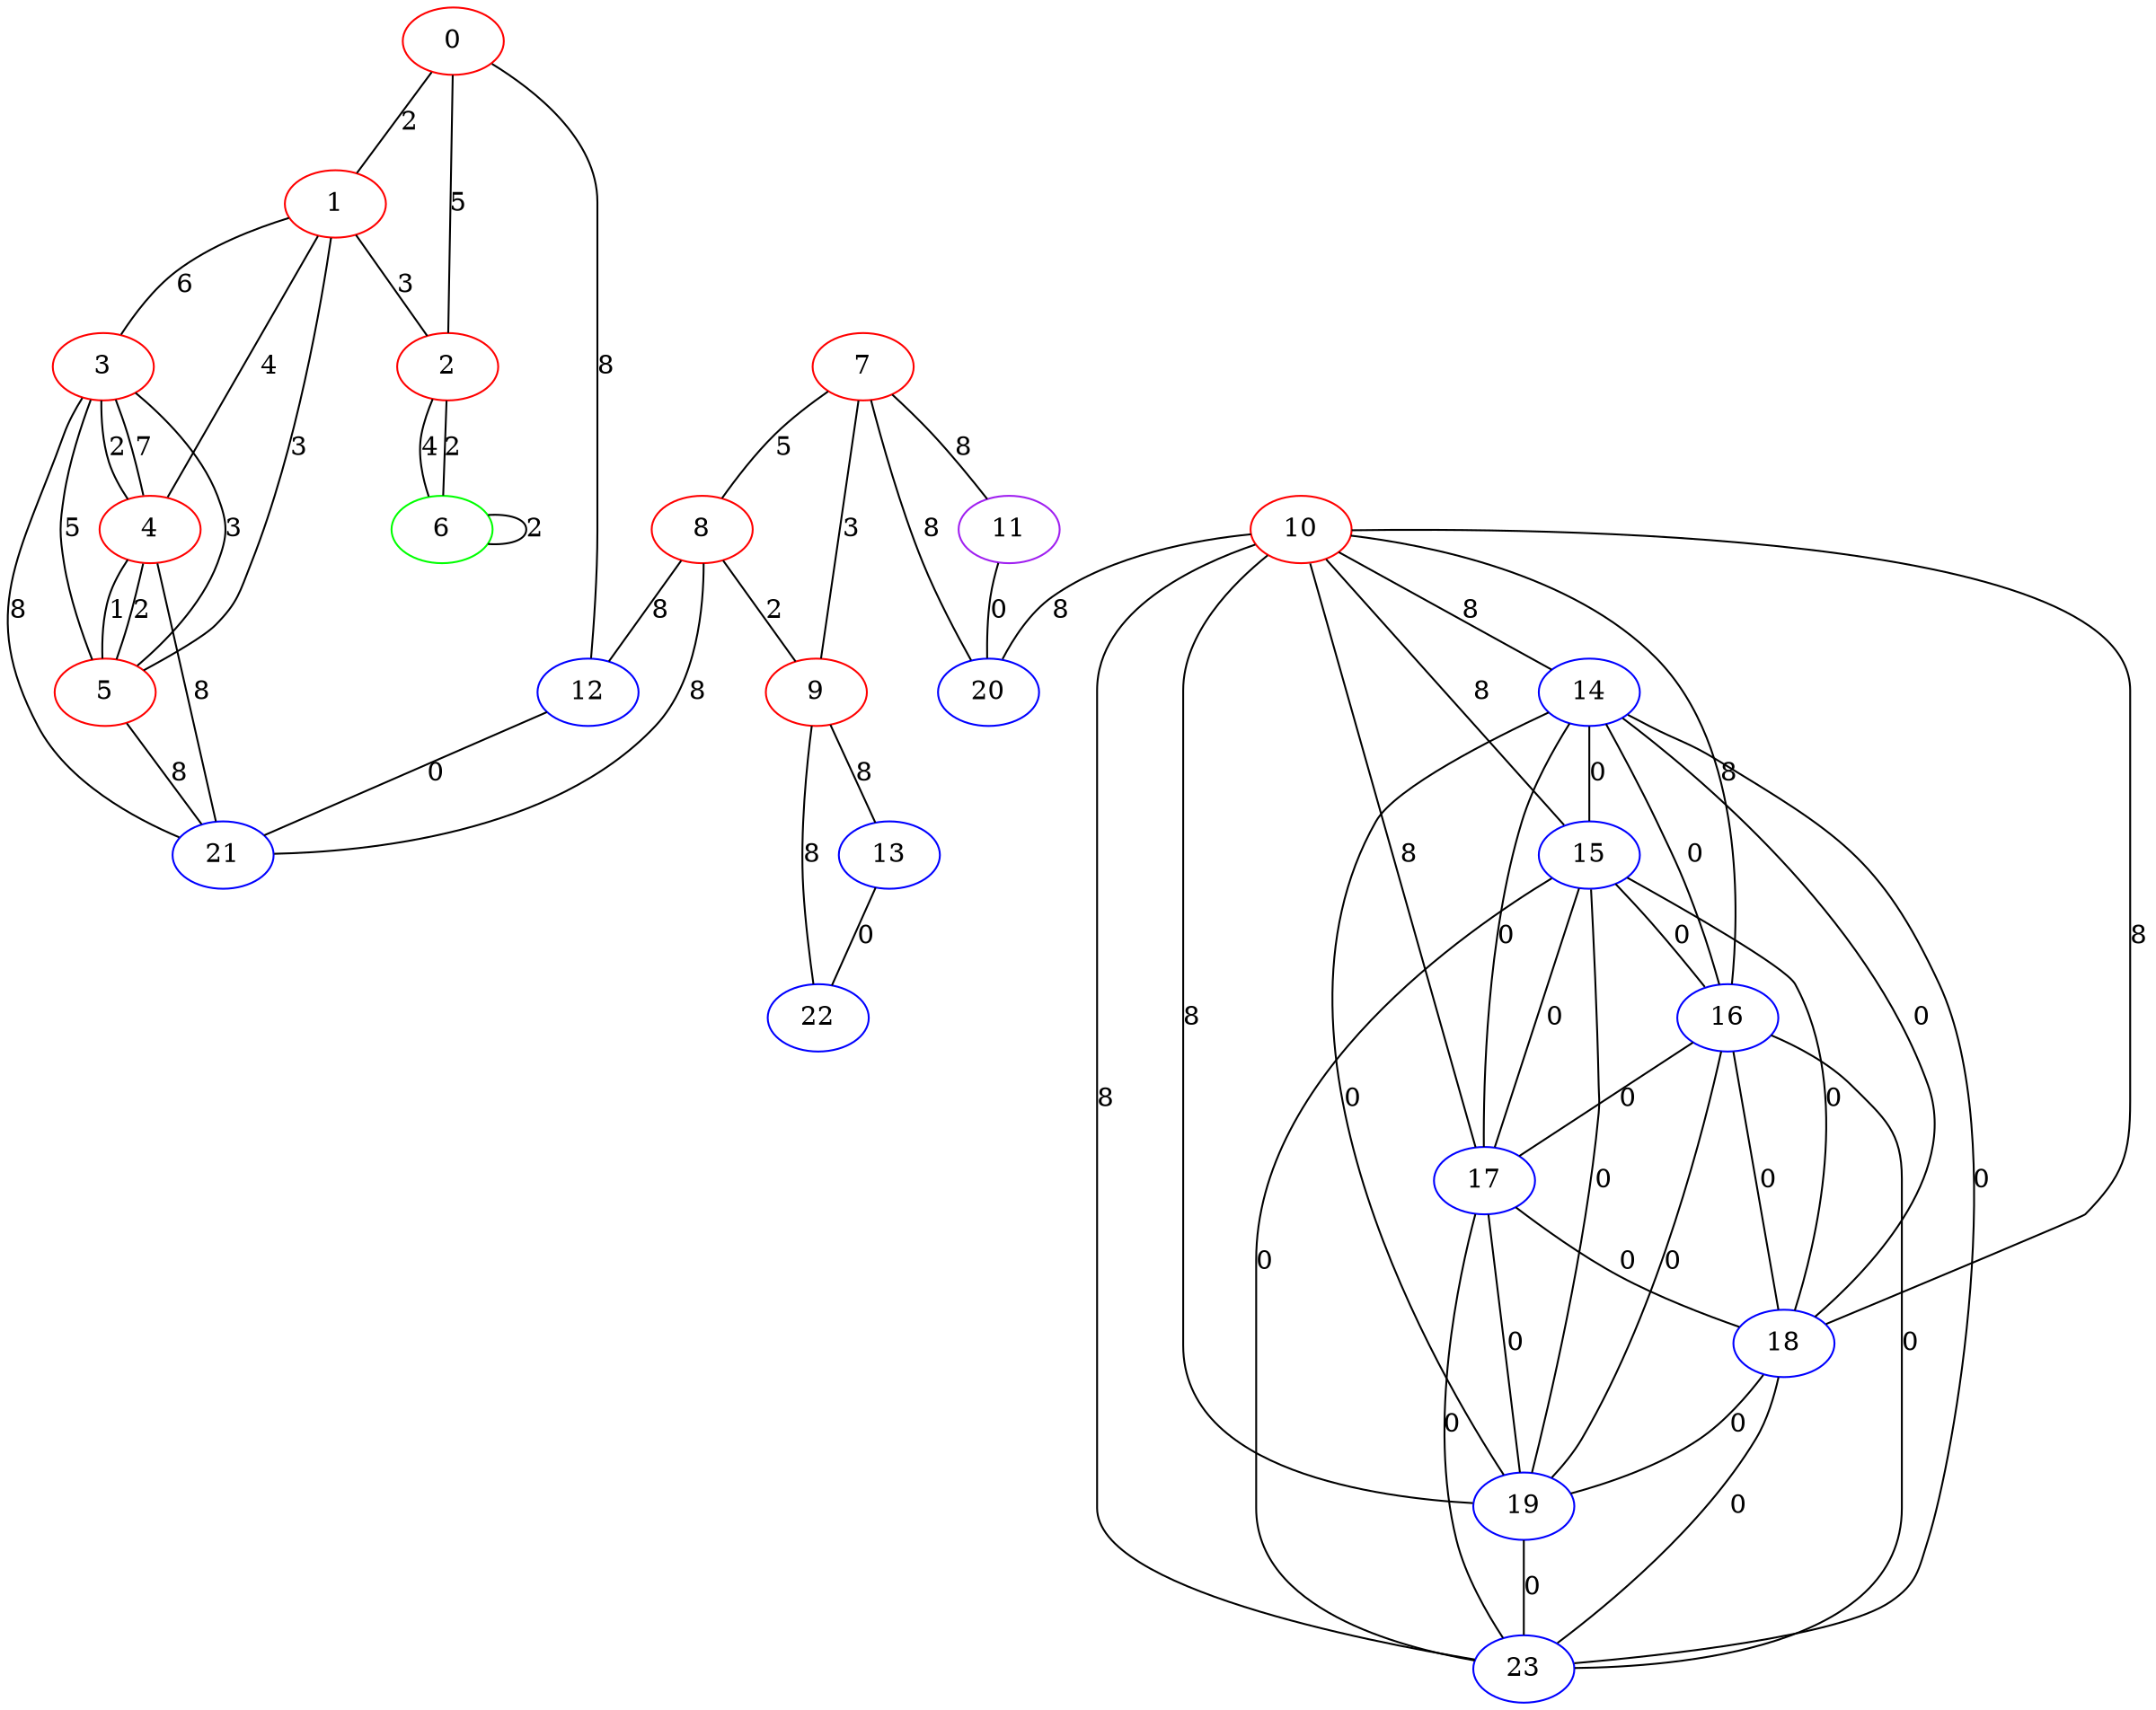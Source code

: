 graph "" {
0 [color=red, weight=1];
1 [color=red, weight=1];
2 [color=red, weight=1];
3 [color=red, weight=1];
4 [color=red, weight=1];
5 [color=red, weight=1];
6 [color=green, weight=2];
7 [color=red, weight=1];
8 [color=red, weight=1];
9 [color=red, weight=1];
10 [color=red, weight=1];
11 [color=purple, weight=4];
12 [color=blue, weight=3];
13 [color=blue, weight=3];
14 [color=blue, weight=3];
15 [color=blue, weight=3];
16 [color=blue, weight=3];
17 [color=blue, weight=3];
18 [color=blue, weight=3];
19 [color=blue, weight=3];
20 [color=blue, weight=3];
21 [color=blue, weight=3];
22 [color=blue, weight=3];
23 [color=blue, weight=3];
0 -- 1  [key=0, label=2];
0 -- 2  [key=0, label=5];
0 -- 12  [key=0, label=8];
1 -- 2  [key=0, label=3];
1 -- 3  [key=0, label=6];
1 -- 4  [key=0, label=4];
1 -- 5  [key=0, label=3];
2 -- 6  [key=0, label=2];
2 -- 6  [key=1, label=4];
3 -- 4  [key=0, label=2];
3 -- 4  [key=1, label=7];
3 -- 5  [key=0, label=3];
3 -- 5  [key=1, label=5];
3 -- 21  [key=0, label=8];
4 -- 5  [key=0, label=1];
4 -- 5  [key=1, label=2];
4 -- 21  [key=0, label=8];
5 -- 21  [key=0, label=8];
6 -- 6  [key=0, label=2];
7 -- 8  [key=0, label=5];
7 -- 9  [key=0, label=3];
7 -- 11  [key=0, label=8];
7 -- 20  [key=0, label=8];
8 -- 9  [key=0, label=2];
8 -- 12  [key=0, label=8];
8 -- 21  [key=0, label=8];
9 -- 13  [key=0, label=8];
9 -- 22  [key=0, label=8];
10 -- 14  [key=0, label=8];
10 -- 15  [key=0, label=8];
10 -- 16  [key=0, label=8];
10 -- 17  [key=0, label=8];
10 -- 18  [key=0, label=8];
10 -- 19  [key=0, label=8];
10 -- 20  [key=0, label=8];
10 -- 23  [key=0, label=8];
11 -- 20  [key=0, label=0];
12 -- 21  [key=0, label=0];
13 -- 22  [key=0, label=0];
14 -- 15  [key=0, label=0];
14 -- 16  [key=0, label=0];
14 -- 17  [key=0, label=0];
14 -- 18  [key=0, label=0];
14 -- 19  [key=0, label=0];
14 -- 23  [key=0, label=0];
15 -- 16  [key=0, label=0];
15 -- 17  [key=0, label=0];
15 -- 18  [key=0, label=0];
15 -- 19  [key=0, label=0];
15 -- 23  [key=0, label=0];
16 -- 17  [key=0, label=0];
16 -- 18  [key=0, label=0];
16 -- 19  [key=0, label=0];
16 -- 23  [key=0, label=0];
17 -- 18  [key=0, label=0];
17 -- 19  [key=0, label=0];
17 -- 23  [key=0, label=0];
18 -- 19  [key=0, label=0];
18 -- 23  [key=0, label=0];
19 -- 23  [key=0, label=0];
}
